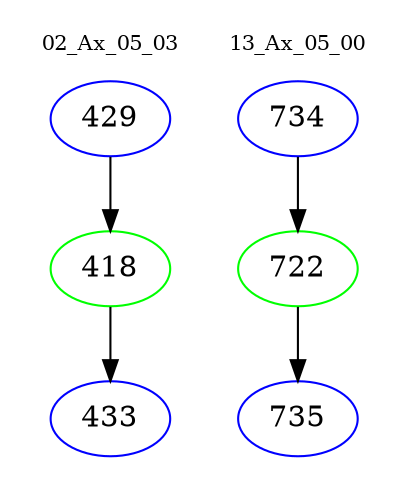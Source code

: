 digraph{
subgraph cluster_0 {
color = white
label = "02_Ax_05_03";
fontsize=10;
T0_429 [label="429", color="blue"]
T0_429 -> T0_418 [color="black"]
T0_418 [label="418", color="green"]
T0_418 -> T0_433 [color="black"]
T0_433 [label="433", color="blue"]
}
subgraph cluster_1 {
color = white
label = "13_Ax_05_00";
fontsize=10;
T1_734 [label="734", color="blue"]
T1_734 -> T1_722 [color="black"]
T1_722 [label="722", color="green"]
T1_722 -> T1_735 [color="black"]
T1_735 [label="735", color="blue"]
}
}
